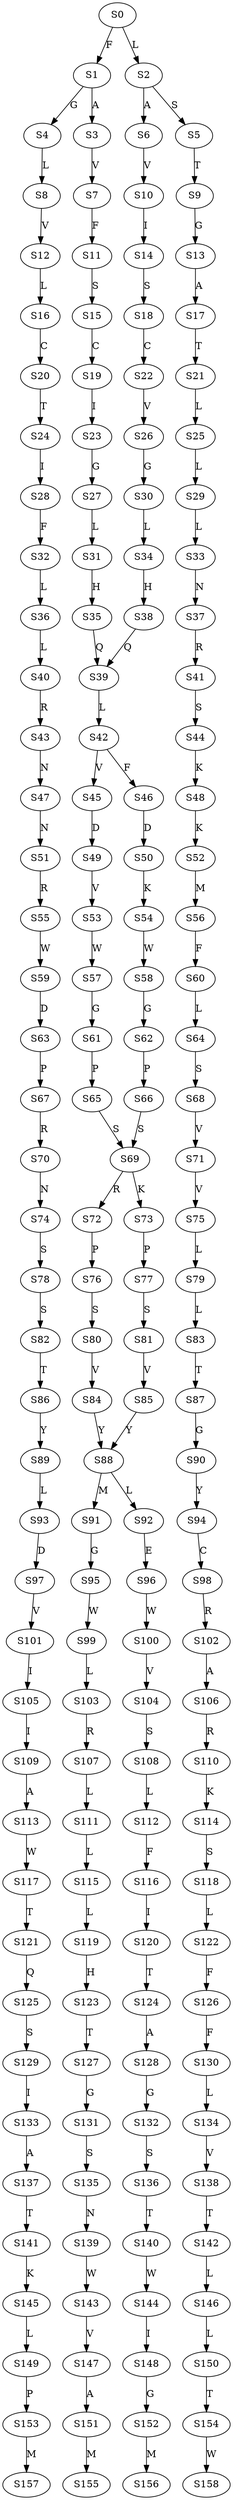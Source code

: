 strict digraph  {
	S0 -> S1 [ label = F ];
	S0 -> S2 [ label = L ];
	S1 -> S3 [ label = A ];
	S1 -> S4 [ label = G ];
	S2 -> S5 [ label = S ];
	S2 -> S6 [ label = A ];
	S3 -> S7 [ label = V ];
	S4 -> S8 [ label = L ];
	S5 -> S9 [ label = T ];
	S6 -> S10 [ label = V ];
	S7 -> S11 [ label = F ];
	S8 -> S12 [ label = V ];
	S9 -> S13 [ label = G ];
	S10 -> S14 [ label = I ];
	S11 -> S15 [ label = S ];
	S12 -> S16 [ label = L ];
	S13 -> S17 [ label = A ];
	S14 -> S18 [ label = S ];
	S15 -> S19 [ label = C ];
	S16 -> S20 [ label = C ];
	S17 -> S21 [ label = T ];
	S18 -> S22 [ label = C ];
	S19 -> S23 [ label = I ];
	S20 -> S24 [ label = T ];
	S21 -> S25 [ label = L ];
	S22 -> S26 [ label = V ];
	S23 -> S27 [ label = G ];
	S24 -> S28 [ label = I ];
	S25 -> S29 [ label = L ];
	S26 -> S30 [ label = G ];
	S27 -> S31 [ label = L ];
	S28 -> S32 [ label = F ];
	S29 -> S33 [ label = L ];
	S30 -> S34 [ label = L ];
	S31 -> S35 [ label = H ];
	S32 -> S36 [ label = L ];
	S33 -> S37 [ label = N ];
	S34 -> S38 [ label = H ];
	S35 -> S39 [ label = Q ];
	S36 -> S40 [ label = L ];
	S37 -> S41 [ label = R ];
	S38 -> S39 [ label = Q ];
	S39 -> S42 [ label = L ];
	S40 -> S43 [ label = R ];
	S41 -> S44 [ label = S ];
	S42 -> S45 [ label = V ];
	S42 -> S46 [ label = F ];
	S43 -> S47 [ label = N ];
	S44 -> S48 [ label = K ];
	S45 -> S49 [ label = D ];
	S46 -> S50 [ label = D ];
	S47 -> S51 [ label = N ];
	S48 -> S52 [ label = K ];
	S49 -> S53 [ label = V ];
	S50 -> S54 [ label = K ];
	S51 -> S55 [ label = R ];
	S52 -> S56 [ label = M ];
	S53 -> S57 [ label = W ];
	S54 -> S58 [ label = W ];
	S55 -> S59 [ label = W ];
	S56 -> S60 [ label = F ];
	S57 -> S61 [ label = G ];
	S58 -> S62 [ label = G ];
	S59 -> S63 [ label = D ];
	S60 -> S64 [ label = L ];
	S61 -> S65 [ label = P ];
	S62 -> S66 [ label = P ];
	S63 -> S67 [ label = P ];
	S64 -> S68 [ label = S ];
	S65 -> S69 [ label = S ];
	S66 -> S69 [ label = S ];
	S67 -> S70 [ label = R ];
	S68 -> S71 [ label = V ];
	S69 -> S72 [ label = R ];
	S69 -> S73 [ label = K ];
	S70 -> S74 [ label = N ];
	S71 -> S75 [ label = V ];
	S72 -> S76 [ label = P ];
	S73 -> S77 [ label = P ];
	S74 -> S78 [ label = S ];
	S75 -> S79 [ label = L ];
	S76 -> S80 [ label = S ];
	S77 -> S81 [ label = S ];
	S78 -> S82 [ label = S ];
	S79 -> S83 [ label = L ];
	S80 -> S84 [ label = V ];
	S81 -> S85 [ label = V ];
	S82 -> S86 [ label = T ];
	S83 -> S87 [ label = T ];
	S84 -> S88 [ label = Y ];
	S85 -> S88 [ label = Y ];
	S86 -> S89 [ label = Y ];
	S87 -> S90 [ label = G ];
	S88 -> S91 [ label = M ];
	S88 -> S92 [ label = L ];
	S89 -> S93 [ label = L ];
	S90 -> S94 [ label = Y ];
	S91 -> S95 [ label = G ];
	S92 -> S96 [ label = E ];
	S93 -> S97 [ label = D ];
	S94 -> S98 [ label = C ];
	S95 -> S99 [ label = W ];
	S96 -> S100 [ label = W ];
	S97 -> S101 [ label = V ];
	S98 -> S102 [ label = R ];
	S99 -> S103 [ label = L ];
	S100 -> S104 [ label = V ];
	S101 -> S105 [ label = I ];
	S102 -> S106 [ label = A ];
	S103 -> S107 [ label = R ];
	S104 -> S108 [ label = S ];
	S105 -> S109 [ label = I ];
	S106 -> S110 [ label = R ];
	S107 -> S111 [ label = L ];
	S108 -> S112 [ label = L ];
	S109 -> S113 [ label = A ];
	S110 -> S114 [ label = K ];
	S111 -> S115 [ label = L ];
	S112 -> S116 [ label = F ];
	S113 -> S117 [ label = W ];
	S114 -> S118 [ label = S ];
	S115 -> S119 [ label = L ];
	S116 -> S120 [ label = I ];
	S117 -> S121 [ label = T ];
	S118 -> S122 [ label = L ];
	S119 -> S123 [ label = H ];
	S120 -> S124 [ label = T ];
	S121 -> S125 [ label = Q ];
	S122 -> S126 [ label = F ];
	S123 -> S127 [ label = T ];
	S124 -> S128 [ label = A ];
	S125 -> S129 [ label = S ];
	S126 -> S130 [ label = F ];
	S127 -> S131 [ label = G ];
	S128 -> S132 [ label = G ];
	S129 -> S133 [ label = I ];
	S130 -> S134 [ label = L ];
	S131 -> S135 [ label = S ];
	S132 -> S136 [ label = S ];
	S133 -> S137 [ label = A ];
	S134 -> S138 [ label = V ];
	S135 -> S139 [ label = N ];
	S136 -> S140 [ label = T ];
	S137 -> S141 [ label = T ];
	S138 -> S142 [ label = T ];
	S139 -> S143 [ label = W ];
	S140 -> S144 [ label = W ];
	S141 -> S145 [ label = K ];
	S142 -> S146 [ label = L ];
	S143 -> S147 [ label = V ];
	S144 -> S148 [ label = I ];
	S145 -> S149 [ label = L ];
	S146 -> S150 [ label = L ];
	S147 -> S151 [ label = A ];
	S148 -> S152 [ label = G ];
	S149 -> S153 [ label = P ];
	S150 -> S154 [ label = T ];
	S151 -> S155 [ label = M ];
	S152 -> S156 [ label = M ];
	S153 -> S157 [ label = M ];
	S154 -> S158 [ label = W ];
}
